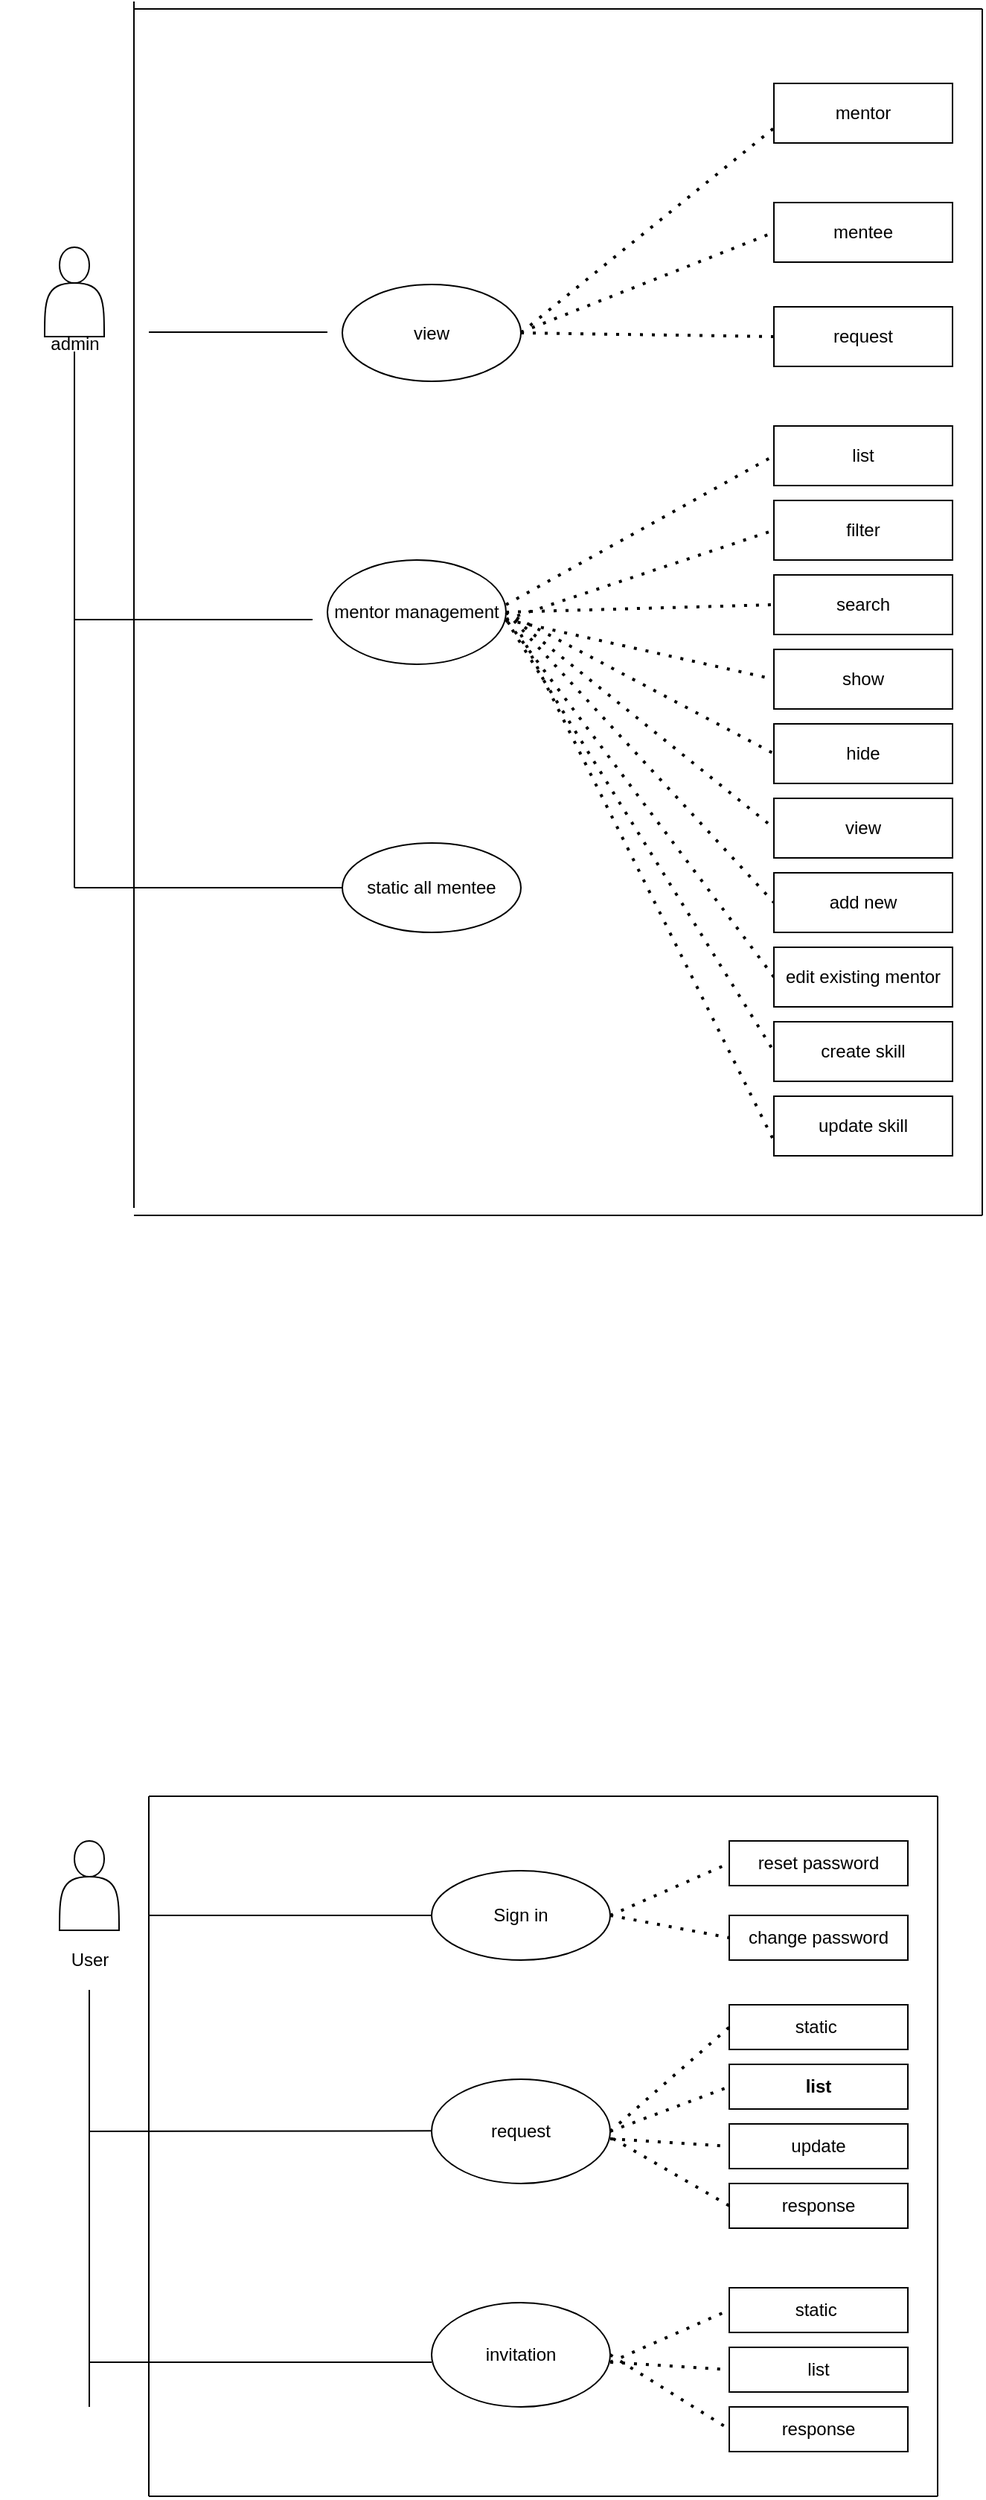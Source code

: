<mxfile version="20.3.7" type="github">
  <diagram id="QXCmKPoplqcxUp9vM0Bt" name="Page-1">
    <mxGraphModel dx="716" dy="395" grid="1" gridSize="10" guides="1" tooltips="1" connect="1" arrows="1" fold="1" page="1" pageScale="1" pageWidth="850" pageHeight="1100" math="0" shadow="0">
      <root>
        <mxCell id="0" />
        <mxCell id="1" parent="0" />
        <mxCell id="h2GhNfGjHwMAatRYWjIX-1" value="&lt;span style=&quot;white-space: pre;&quot;&gt;	&lt;/span&gt;&lt;span style=&quot;white-space: pre;&quot;&gt;	&lt;/span&gt;&lt;span style=&quot;white-space: pre;&quot;&gt;	&lt;/span&gt;&lt;span style=&quot;white-space: pre;&quot;&gt;	&lt;/span&gt;&lt;br&gt;" style="shape=actor;whiteSpace=wrap;html=1;" vertex="1" parent="1">
          <mxGeometry x="90" y="200" width="40" height="60" as="geometry" />
        </mxCell>
        <mxCell id="h2GhNfGjHwMAatRYWjIX-2" value="" style="endArrow=none;html=1;rounded=0;" edge="1" parent="1">
          <mxGeometry width="50" height="50" relative="1" as="geometry">
            <mxPoint x="110" y="630" as="sourcePoint" />
            <mxPoint x="110" y="270" as="targetPoint" />
          </mxGeometry>
        </mxCell>
        <mxCell id="h2GhNfGjHwMAatRYWjIX-5" value="&amp;nbsp; &amp;nbsp; &amp;nbsp; admin" style="text;html=1;align=center;verticalAlign=middle;resizable=0;points=[];autosize=1;strokeColor=none;fillColor=none;" vertex="1" parent="1">
          <mxGeometry x="60" y="250" width="80" height="30" as="geometry" />
        </mxCell>
        <mxCell id="h2GhNfGjHwMAatRYWjIX-6" value="" style="endArrow=none;html=1;rounded=0;" edge="1" parent="1">
          <mxGeometry width="50" height="50" relative="1" as="geometry">
            <mxPoint x="280" y="257" as="sourcePoint" />
            <mxPoint x="160" y="257" as="targetPoint" />
          </mxGeometry>
        </mxCell>
        <mxCell id="h2GhNfGjHwMAatRYWjIX-7" value="" style="endArrow=none;html=1;rounded=0;" edge="1" parent="1">
          <mxGeometry width="50" height="50" relative="1" as="geometry">
            <mxPoint x="110" y="450" as="sourcePoint" />
            <mxPoint x="270" y="450" as="targetPoint" />
          </mxGeometry>
        </mxCell>
        <mxCell id="h2GhNfGjHwMAatRYWjIX-8" value="" style="endArrow=none;html=1;rounded=0;" edge="1" parent="1" target="h2GhNfGjHwMAatRYWjIX-9">
          <mxGeometry width="50" height="50" relative="1" as="geometry">
            <mxPoint x="110" y="630" as="sourcePoint" />
            <mxPoint x="270" y="530" as="targetPoint" />
          </mxGeometry>
        </mxCell>
        <mxCell id="h2GhNfGjHwMAatRYWjIX-9" value="static all mentee" style="ellipse;whiteSpace=wrap;html=1;" vertex="1" parent="1">
          <mxGeometry x="290" y="600" width="120" height="60" as="geometry" />
        </mxCell>
        <mxCell id="h2GhNfGjHwMAatRYWjIX-10" value="mentor management" style="ellipse;whiteSpace=wrap;html=1;" vertex="1" parent="1">
          <mxGeometry x="280" y="410" width="120" height="70" as="geometry" />
        </mxCell>
        <mxCell id="h2GhNfGjHwMAatRYWjIX-11" value="view" style="ellipse;whiteSpace=wrap;html=1;" vertex="1" parent="1">
          <mxGeometry x="290" y="225" width="120" height="65" as="geometry" />
        </mxCell>
        <mxCell id="h2GhNfGjHwMAatRYWjIX-12" value="" style="endArrow=none;dashed=1;html=1;dashPattern=1 3;strokeWidth=2;rounded=0;exitX=1;exitY=0.5;exitDx=0;exitDy=0;entryX=0;entryY=0.75;entryDx=0;entryDy=0;" edge="1" parent="1" source="h2GhNfGjHwMAatRYWjIX-11" target="h2GhNfGjHwMAatRYWjIX-26">
          <mxGeometry width="50" height="50" relative="1" as="geometry">
            <mxPoint x="460" y="350" as="sourcePoint" />
            <mxPoint x="470" y="230" as="targetPoint" />
          </mxGeometry>
        </mxCell>
        <mxCell id="h2GhNfGjHwMAatRYWjIX-14" value="" style="endArrow=none;dashed=1;html=1;dashPattern=1 3;strokeWidth=2;rounded=0;exitX=1;exitY=0.5;exitDx=0;exitDy=0;entryX=0;entryY=0.5;entryDx=0;entryDy=0;" edge="1" parent="1" source="h2GhNfGjHwMAatRYWjIX-11" target="h2GhNfGjHwMAatRYWjIX-29">
          <mxGeometry width="50" height="50" relative="1" as="geometry">
            <mxPoint x="410" y="340" as="sourcePoint" />
            <mxPoint x="490" y="280" as="targetPoint" />
          </mxGeometry>
        </mxCell>
        <mxCell id="h2GhNfGjHwMAatRYWjIX-15" value="" style="endArrow=none;dashed=1;html=1;dashPattern=1 3;strokeWidth=2;rounded=0;entryX=0;entryY=0.5;entryDx=0;entryDy=0;" edge="1" parent="1" target="h2GhNfGjHwMAatRYWjIX-28">
          <mxGeometry width="50" height="50" relative="1" as="geometry">
            <mxPoint x="410" y="257" as="sourcePoint" />
            <mxPoint x="460" y="250.864" as="targetPoint" />
          </mxGeometry>
        </mxCell>
        <mxCell id="h2GhNfGjHwMAatRYWjIX-18" value="" style="endArrow=none;dashed=1;html=1;dashPattern=1 3;strokeWidth=2;rounded=0;exitX=1;exitY=0.5;exitDx=0;exitDy=0;entryX=0;entryY=0.5;entryDx=0;entryDy=0;" edge="1" parent="1" source="h2GhNfGjHwMAatRYWjIX-10" target="h2GhNfGjHwMAatRYWjIX-35">
          <mxGeometry width="50" height="50" relative="1" as="geometry">
            <mxPoint x="460" y="460" as="sourcePoint" />
            <mxPoint x="500" y="370" as="targetPoint" />
          </mxGeometry>
        </mxCell>
        <mxCell id="h2GhNfGjHwMAatRYWjIX-19" value="" style="endArrow=none;dashed=1;html=1;dashPattern=1 3;strokeWidth=2;rounded=0;exitX=1;exitY=0.5;exitDx=0;exitDy=0;entryX=0;entryY=0.5;entryDx=0;entryDy=0;" edge="1" parent="1" source="h2GhNfGjHwMAatRYWjIX-10" target="h2GhNfGjHwMAatRYWjIX-36">
          <mxGeometry width="50" height="50" relative="1" as="geometry">
            <mxPoint x="410" y="455" as="sourcePoint" />
            <mxPoint x="520" y="440" as="targetPoint" />
          </mxGeometry>
        </mxCell>
        <mxCell id="h2GhNfGjHwMAatRYWjIX-20" value="" style="endArrow=none;dashed=1;html=1;dashPattern=1 3;strokeWidth=2;rounded=0;exitX=1;exitY=0.5;exitDx=0;exitDy=0;entryX=0;entryY=0.5;entryDx=0;entryDy=0;" edge="1" parent="1" source="h2GhNfGjHwMAatRYWjIX-10" target="h2GhNfGjHwMAatRYWjIX-34">
          <mxGeometry width="50" height="50" relative="1" as="geometry">
            <mxPoint x="410" y="455" as="sourcePoint" />
            <mxPoint x="470" y="360" as="targetPoint" />
          </mxGeometry>
        </mxCell>
        <mxCell id="h2GhNfGjHwMAatRYWjIX-21" value="" style="endArrow=none;dashed=1;html=1;dashPattern=1 3;strokeWidth=2;rounded=0;entryX=0;entryY=0.5;entryDx=0;entryDy=0;" edge="1" parent="1" target="h2GhNfGjHwMAatRYWjIX-38">
          <mxGeometry width="50" height="50" relative="1" as="geometry">
            <mxPoint x="400" y="450" as="sourcePoint" />
            <mxPoint x="490" y="550" as="targetPoint" />
          </mxGeometry>
        </mxCell>
        <mxCell id="h2GhNfGjHwMAatRYWjIX-22" value="" style="endArrow=none;dashed=1;html=1;dashPattern=1 3;strokeWidth=2;rounded=0;entryX=0;entryY=0.75;entryDx=0;entryDy=0;" edge="1" parent="1" target="h2GhNfGjHwMAatRYWjIX-39">
          <mxGeometry width="50" height="50" relative="1" as="geometry">
            <mxPoint x="410" y="460" as="sourcePoint" />
            <mxPoint x="470" y="610" as="targetPoint" />
          </mxGeometry>
        </mxCell>
        <mxCell id="h2GhNfGjHwMAatRYWjIX-24" value="" style="endArrow=none;dashed=1;html=1;dashPattern=1 3;strokeWidth=2;rounded=0;exitX=0;exitY=0.5;exitDx=0;exitDy=0;" edge="1" parent="1" source="h2GhNfGjHwMAatRYWjIX-37">
          <mxGeometry width="50" height="50" relative="1" as="geometry">
            <mxPoint x="550" y="510" as="sourcePoint" />
            <mxPoint x="400" y="450" as="targetPoint" />
          </mxGeometry>
        </mxCell>
        <mxCell id="h2GhNfGjHwMAatRYWjIX-26" value="mentor" style="rounded=0;whiteSpace=wrap;html=1;" vertex="1" parent="1">
          <mxGeometry x="580" y="90" width="120" height="40" as="geometry" />
        </mxCell>
        <mxCell id="h2GhNfGjHwMAatRYWjIX-28" value="mentee" style="rounded=0;whiteSpace=wrap;html=1;" vertex="1" parent="1">
          <mxGeometry x="580" y="170" width="120" height="40" as="geometry" />
        </mxCell>
        <mxCell id="h2GhNfGjHwMAatRYWjIX-29" value="request" style="rounded=0;whiteSpace=wrap;html=1;" vertex="1" parent="1">
          <mxGeometry x="580" y="240" width="120" height="40" as="geometry" />
        </mxCell>
        <mxCell id="h2GhNfGjHwMAatRYWjIX-30" value="list" style="rounded=0;whiteSpace=wrap;html=1;" vertex="1" parent="1">
          <mxGeometry x="580" y="320" width="120" height="40" as="geometry" />
        </mxCell>
        <mxCell id="h2GhNfGjHwMAatRYWjIX-31" value="filter" style="rounded=0;whiteSpace=wrap;html=1;" vertex="1" parent="1">
          <mxGeometry x="580" y="370" width="120" height="40" as="geometry" />
        </mxCell>
        <mxCell id="h2GhNfGjHwMAatRYWjIX-32" value="search" style="rounded=0;whiteSpace=wrap;html=1;" vertex="1" parent="1">
          <mxGeometry x="580" y="420" width="120" height="40" as="geometry" />
        </mxCell>
        <mxCell id="h2GhNfGjHwMAatRYWjIX-33" value="show" style="rounded=0;whiteSpace=wrap;html=1;" vertex="1" parent="1">
          <mxGeometry x="580" y="470" width="120" height="40" as="geometry" />
        </mxCell>
        <mxCell id="h2GhNfGjHwMAatRYWjIX-34" value="hide" style="rounded=0;whiteSpace=wrap;html=1;" vertex="1" parent="1">
          <mxGeometry x="580" y="520" width="120" height="40" as="geometry" />
        </mxCell>
        <mxCell id="h2GhNfGjHwMAatRYWjIX-35" value="view" style="rounded=0;whiteSpace=wrap;html=1;" vertex="1" parent="1">
          <mxGeometry x="580" y="570" width="120" height="40" as="geometry" />
        </mxCell>
        <mxCell id="h2GhNfGjHwMAatRYWjIX-36" value="add new" style="rounded=0;whiteSpace=wrap;html=1;" vertex="1" parent="1">
          <mxGeometry x="580" y="620" width="120" height="40" as="geometry" />
        </mxCell>
        <mxCell id="h2GhNfGjHwMAatRYWjIX-37" value="edit existing mentor" style="rounded=0;whiteSpace=wrap;html=1;" vertex="1" parent="1">
          <mxGeometry x="580" y="670" width="120" height="40" as="geometry" />
        </mxCell>
        <mxCell id="h2GhNfGjHwMAatRYWjIX-38" value="create skill" style="rounded=0;whiteSpace=wrap;html=1;" vertex="1" parent="1">
          <mxGeometry x="580" y="720" width="120" height="40" as="geometry" />
        </mxCell>
        <mxCell id="h2GhNfGjHwMAatRYWjIX-39" value="update skill" style="rounded=0;whiteSpace=wrap;html=1;" vertex="1" parent="1">
          <mxGeometry x="580" y="770" width="120" height="40" as="geometry" />
        </mxCell>
        <mxCell id="h2GhNfGjHwMAatRYWjIX-40" value="" style="endArrow=none;dashed=1;html=1;dashPattern=1 3;strokeWidth=2;rounded=0;entryX=0;entryY=0.5;entryDx=0;entryDy=0;" edge="1" parent="1" target="h2GhNfGjHwMAatRYWjIX-33">
          <mxGeometry width="50" height="50" relative="1" as="geometry">
            <mxPoint x="400" y="450" as="sourcePoint" />
            <mxPoint x="590" y="550" as="targetPoint" />
          </mxGeometry>
        </mxCell>
        <mxCell id="h2GhNfGjHwMAatRYWjIX-41" value="" style="endArrow=none;dashed=1;html=1;dashPattern=1 3;strokeWidth=2;rounded=0;exitX=1;exitY=0.5;exitDx=0;exitDy=0;entryX=0;entryY=0.5;entryDx=0;entryDy=0;" edge="1" parent="1" source="h2GhNfGjHwMAatRYWjIX-10" target="h2GhNfGjHwMAatRYWjIX-32">
          <mxGeometry width="50" height="50" relative="1" as="geometry">
            <mxPoint x="420" y="465" as="sourcePoint" />
            <mxPoint x="600" y="560" as="targetPoint" />
          </mxGeometry>
        </mxCell>
        <mxCell id="h2GhNfGjHwMAatRYWjIX-42" value="" style="endArrow=none;dashed=1;html=1;dashPattern=1 3;strokeWidth=2;rounded=0;entryX=0;entryY=0.5;entryDx=0;entryDy=0;" edge="1" parent="1" target="h2GhNfGjHwMAatRYWjIX-31">
          <mxGeometry width="50" height="50" relative="1" as="geometry">
            <mxPoint x="400" y="450" as="sourcePoint" />
            <mxPoint x="590" y="450" as="targetPoint" />
          </mxGeometry>
        </mxCell>
        <mxCell id="h2GhNfGjHwMAatRYWjIX-43" value="" style="endArrow=none;dashed=1;html=1;dashPattern=1 3;strokeWidth=2;rounded=0;entryX=0;entryY=0.5;entryDx=0;entryDy=0;" edge="1" parent="1" target="h2GhNfGjHwMAatRYWjIX-30">
          <mxGeometry width="50" height="50" relative="1" as="geometry">
            <mxPoint x="400" y="440" as="sourcePoint" />
            <mxPoint x="600" y="460" as="targetPoint" />
          </mxGeometry>
        </mxCell>
        <mxCell id="h2GhNfGjHwMAatRYWjIX-46" value="" style="endArrow=none;html=1;rounded=0;" edge="1" parent="1">
          <mxGeometry width="50" height="50" relative="1" as="geometry">
            <mxPoint x="720" y="850" as="sourcePoint" />
            <mxPoint x="720" y="40" as="targetPoint" />
          </mxGeometry>
        </mxCell>
        <mxCell id="h2GhNfGjHwMAatRYWjIX-47" value="" style="endArrow=none;html=1;rounded=0;" edge="1" parent="1">
          <mxGeometry width="50" height="50" relative="1" as="geometry">
            <mxPoint x="150" y="850" as="sourcePoint" />
            <mxPoint x="720" y="850" as="targetPoint" />
          </mxGeometry>
        </mxCell>
        <mxCell id="h2GhNfGjHwMAatRYWjIX-48" value="" style="endArrow=none;html=1;rounded=0;" edge="1" parent="1">
          <mxGeometry width="50" height="50" relative="1" as="geometry">
            <mxPoint x="150" y="40" as="sourcePoint" />
            <mxPoint x="720" y="40" as="targetPoint" />
          </mxGeometry>
        </mxCell>
        <mxCell id="h2GhNfGjHwMAatRYWjIX-49" value="" style="endArrow=none;html=1;rounded=0;" edge="1" parent="1">
          <mxGeometry width="50" height="50" relative="1" as="geometry">
            <mxPoint x="150" y="845" as="sourcePoint" />
            <mxPoint x="150" y="35" as="targetPoint" />
          </mxGeometry>
        </mxCell>
        <mxCell id="h2GhNfGjHwMAatRYWjIX-50" value="&lt;span style=&quot;white-space: pre;&quot;&gt;	&lt;/span&gt;&lt;span style=&quot;white-space: pre;&quot;&gt;	&lt;/span&gt;&lt;span style=&quot;white-space: pre;&quot;&gt;	&lt;/span&gt;&lt;span style=&quot;white-space: pre;&quot;&gt;	&lt;/span&gt;&lt;br&gt;" style="shape=actor;whiteSpace=wrap;html=1;" vertex="1" parent="1">
          <mxGeometry x="100" y="1270" width="40" height="60" as="geometry" />
        </mxCell>
        <mxCell id="h2GhNfGjHwMAatRYWjIX-51" value="&amp;nbsp; &amp;nbsp; &amp;nbsp; User" style="text;html=1;align=center;verticalAlign=middle;resizable=0;points=[];autosize=1;strokeColor=none;fillColor=none;" vertex="1" parent="1">
          <mxGeometry x="75" y="1335" width="70" height="30" as="geometry" />
        </mxCell>
        <mxCell id="h2GhNfGjHwMAatRYWjIX-52" value="" style="endArrow=none;html=1;rounded=0;" edge="1" parent="1">
          <mxGeometry width="50" height="50" relative="1" as="geometry">
            <mxPoint x="160" y="1320" as="sourcePoint" />
            <mxPoint x="350.0" y="1320" as="targetPoint" />
          </mxGeometry>
        </mxCell>
        <mxCell id="h2GhNfGjHwMAatRYWjIX-54" value="Sign in" style="ellipse;whiteSpace=wrap;html=1;" vertex="1" parent="1">
          <mxGeometry x="350" y="1290" width="120" height="60" as="geometry" />
        </mxCell>
        <mxCell id="h2GhNfGjHwMAatRYWjIX-55" value="request" style="ellipse;whiteSpace=wrap;html=1;" vertex="1" parent="1">
          <mxGeometry x="350" y="1430" width="120" height="70" as="geometry" />
        </mxCell>
        <mxCell id="h2GhNfGjHwMAatRYWjIX-56" value="invitation" style="ellipse;whiteSpace=wrap;html=1;" vertex="1" parent="1">
          <mxGeometry x="350" y="1580" width="120" height="70" as="geometry" />
        </mxCell>
        <mxCell id="h2GhNfGjHwMAatRYWjIX-57" value="" style="endArrow=none;html=1;rounded=0;" edge="1" parent="1">
          <mxGeometry width="50" height="50" relative="1" as="geometry">
            <mxPoint x="120" y="1650" as="sourcePoint" />
            <mxPoint x="120" y="1370" as="targetPoint" />
          </mxGeometry>
        </mxCell>
        <mxCell id="h2GhNfGjHwMAatRYWjIX-58" value="" style="endArrow=none;html=1;rounded=0;" edge="1" parent="1">
          <mxGeometry width="50" height="50" relative="1" as="geometry">
            <mxPoint x="120" y="1465" as="sourcePoint" />
            <mxPoint x="350.0" y="1464.66" as="targetPoint" />
          </mxGeometry>
        </mxCell>
        <mxCell id="h2GhNfGjHwMAatRYWjIX-59" value="" style="endArrow=none;html=1;rounded=0;" edge="1" parent="1">
          <mxGeometry width="50" height="50" relative="1" as="geometry">
            <mxPoint x="120" y="1620" as="sourcePoint" />
            <mxPoint x="350.0" y="1620" as="targetPoint" />
          </mxGeometry>
        </mxCell>
        <mxCell id="h2GhNfGjHwMAatRYWjIX-61" value="reset password" style="rounded=0;whiteSpace=wrap;html=1;" vertex="1" parent="1">
          <mxGeometry x="550" y="1270" width="120" height="30" as="geometry" />
        </mxCell>
        <mxCell id="h2GhNfGjHwMAatRYWjIX-62" value="change password" style="rounded=0;whiteSpace=wrap;html=1;" vertex="1" parent="1">
          <mxGeometry x="550" y="1320" width="120" height="30" as="geometry" />
        </mxCell>
        <mxCell id="h2GhNfGjHwMAatRYWjIX-64" value="static&amp;nbsp;" style="rounded=0;whiteSpace=wrap;html=1;" vertex="1" parent="1">
          <mxGeometry x="550" y="1380" width="120" height="30" as="geometry" />
        </mxCell>
        <mxCell id="h2GhNfGjHwMAatRYWjIX-65" value="list" style="rounded=0;whiteSpace=wrap;html=1;fontStyle=1" vertex="1" parent="1">
          <mxGeometry x="550" y="1420" width="120" height="30" as="geometry" />
        </mxCell>
        <mxCell id="h2GhNfGjHwMAatRYWjIX-66" value="update" style="rounded=0;whiteSpace=wrap;html=1;" vertex="1" parent="1">
          <mxGeometry x="550" y="1460" width="120" height="30" as="geometry" />
        </mxCell>
        <mxCell id="h2GhNfGjHwMAatRYWjIX-67" value="response" style="rounded=0;whiteSpace=wrap;html=1;" vertex="1" parent="1">
          <mxGeometry x="550" y="1500" width="120" height="30" as="geometry" />
        </mxCell>
        <mxCell id="h2GhNfGjHwMAatRYWjIX-68" value="static&amp;nbsp;" style="rounded=0;whiteSpace=wrap;html=1;" vertex="1" parent="1">
          <mxGeometry x="550" y="1570" width="120" height="30" as="geometry" />
        </mxCell>
        <mxCell id="h2GhNfGjHwMAatRYWjIX-69" value="list" style="rounded=0;whiteSpace=wrap;html=1;" vertex="1" parent="1">
          <mxGeometry x="550" y="1610" width="120" height="30" as="geometry" />
        </mxCell>
        <mxCell id="h2GhNfGjHwMAatRYWjIX-70" value="response" style="rounded=0;whiteSpace=wrap;html=1;" vertex="1" parent="1">
          <mxGeometry x="550" y="1650" width="120" height="30" as="geometry" />
        </mxCell>
        <mxCell id="h2GhNfGjHwMAatRYWjIX-72" value="" style="endArrow=none;dashed=1;html=1;dashPattern=1 3;strokeWidth=2;rounded=0;entryX=0;entryY=0.5;entryDx=0;entryDy=0;exitX=1;exitY=0.5;exitDx=0;exitDy=0;" edge="1" parent="1" source="h2GhNfGjHwMAatRYWjIX-56" target="h2GhNfGjHwMAatRYWjIX-70">
          <mxGeometry width="50" height="50" relative="1" as="geometry">
            <mxPoint x="390" y="1610" as="sourcePoint" />
            <mxPoint x="440" y="1560" as="targetPoint" />
          </mxGeometry>
        </mxCell>
        <mxCell id="h2GhNfGjHwMAatRYWjIX-73" value="" style="endArrow=none;dashed=1;html=1;dashPattern=1 3;strokeWidth=2;rounded=0;entryX=0;entryY=0.5;entryDx=0;entryDy=0;" edge="1" parent="1" target="h2GhNfGjHwMAatRYWjIX-69">
          <mxGeometry width="50" height="50" relative="1" as="geometry">
            <mxPoint x="470" y="1620" as="sourcePoint" />
            <mxPoint x="560" y="1675" as="targetPoint" />
          </mxGeometry>
        </mxCell>
        <mxCell id="h2GhNfGjHwMAatRYWjIX-74" value="" style="endArrow=none;dashed=1;html=1;dashPattern=1 3;strokeWidth=2;rounded=0;entryX=0;entryY=0.5;entryDx=0;entryDy=0;" edge="1" parent="1" target="h2GhNfGjHwMAatRYWjIX-68">
          <mxGeometry width="50" height="50" relative="1" as="geometry">
            <mxPoint x="470" y="1620" as="sourcePoint" />
            <mxPoint x="570" y="1685" as="targetPoint" />
          </mxGeometry>
        </mxCell>
        <mxCell id="h2GhNfGjHwMAatRYWjIX-75" value="" style="endArrow=none;dashed=1;html=1;dashPattern=1 3;strokeWidth=2;rounded=0;entryX=0;entryY=0.5;entryDx=0;entryDy=0;exitX=1.016;exitY=0.569;exitDx=0;exitDy=0;exitPerimeter=0;" edge="1" parent="1" source="h2GhNfGjHwMAatRYWjIX-55" target="h2GhNfGjHwMAatRYWjIX-67">
          <mxGeometry width="50" height="50" relative="1" as="geometry">
            <mxPoint x="480" y="1630" as="sourcePoint" />
            <mxPoint x="560" y="1635" as="targetPoint" />
          </mxGeometry>
        </mxCell>
        <mxCell id="h2GhNfGjHwMAatRYWjIX-76" value="" style="endArrow=none;dashed=1;html=1;dashPattern=1 3;strokeWidth=2;rounded=0;entryX=0;entryY=0.5;entryDx=0;entryDy=0;" edge="1" parent="1" target="h2GhNfGjHwMAatRYWjIX-66">
          <mxGeometry width="50" height="50" relative="1" as="geometry">
            <mxPoint x="470" y="1470" as="sourcePoint" />
            <mxPoint x="560" y="1525" as="targetPoint" />
          </mxGeometry>
        </mxCell>
        <mxCell id="h2GhNfGjHwMAatRYWjIX-77" value="" style="endArrow=none;dashed=1;html=1;dashPattern=1 3;strokeWidth=2;rounded=0;entryX=0;entryY=0.5;entryDx=0;entryDy=0;exitX=1;exitY=0.5;exitDx=0;exitDy=0;" edge="1" parent="1" source="h2GhNfGjHwMAatRYWjIX-55" target="h2GhNfGjHwMAatRYWjIX-65">
          <mxGeometry width="50" height="50" relative="1" as="geometry">
            <mxPoint x="491.92" y="1489.83" as="sourcePoint" />
            <mxPoint x="570" y="1535" as="targetPoint" />
          </mxGeometry>
        </mxCell>
        <mxCell id="h2GhNfGjHwMAatRYWjIX-78" value="" style="endArrow=none;dashed=1;html=1;dashPattern=1 3;strokeWidth=2;rounded=0;entryX=0;entryY=0.5;entryDx=0;entryDy=0;exitX=1;exitY=0.5;exitDx=0;exitDy=0;" edge="1" parent="1" source="h2GhNfGjHwMAatRYWjIX-55" target="h2GhNfGjHwMAatRYWjIX-64">
          <mxGeometry width="50" height="50" relative="1" as="geometry">
            <mxPoint x="501.92" y="1499.83" as="sourcePoint" />
            <mxPoint x="580" y="1545" as="targetPoint" />
          </mxGeometry>
        </mxCell>
        <mxCell id="h2GhNfGjHwMAatRYWjIX-79" value="" style="endArrow=none;dashed=1;html=1;dashPattern=1 3;strokeWidth=2;rounded=0;entryX=0;entryY=0.5;entryDx=0;entryDy=0;exitX=1;exitY=0.5;exitDx=0;exitDy=0;" edge="1" parent="1" source="h2GhNfGjHwMAatRYWjIX-54" target="h2GhNfGjHwMAatRYWjIX-62">
          <mxGeometry width="50" height="50" relative="1" as="geometry">
            <mxPoint x="480.0" y="1475" as="sourcePoint" />
            <mxPoint x="560" y="1405" as="targetPoint" />
          </mxGeometry>
        </mxCell>
        <mxCell id="h2GhNfGjHwMAatRYWjIX-80" value="" style="endArrow=none;dashed=1;html=1;dashPattern=1 3;strokeWidth=2;rounded=0;entryX=0;entryY=0.5;entryDx=0;entryDy=0;exitX=1;exitY=0.5;exitDx=0;exitDy=0;" edge="1" parent="1" source="h2GhNfGjHwMAatRYWjIX-54" target="h2GhNfGjHwMAatRYWjIX-61">
          <mxGeometry width="50" height="50" relative="1" as="geometry">
            <mxPoint x="480" y="1330" as="sourcePoint" />
            <mxPoint x="560" y="1345" as="targetPoint" />
          </mxGeometry>
        </mxCell>
        <mxCell id="h2GhNfGjHwMAatRYWjIX-81" value="" style="endArrow=none;html=1;rounded=0;" edge="1" parent="1">
          <mxGeometry width="50" height="50" relative="1" as="geometry">
            <mxPoint x="690" y="1240" as="sourcePoint" />
            <mxPoint x="160" y="1240" as="targetPoint" />
          </mxGeometry>
        </mxCell>
        <mxCell id="h2GhNfGjHwMAatRYWjIX-82" value="" style="endArrow=none;html=1;rounded=0;" edge="1" parent="1">
          <mxGeometry width="50" height="50" relative="1" as="geometry">
            <mxPoint x="690" y="1710" as="sourcePoint" />
            <mxPoint x="690" y="1240" as="targetPoint" />
          </mxGeometry>
        </mxCell>
        <mxCell id="h2GhNfGjHwMAatRYWjIX-83" value="" style="endArrow=none;html=1;rounded=0;" edge="1" parent="1">
          <mxGeometry width="50" height="50" relative="1" as="geometry">
            <mxPoint x="690" y="1710" as="sourcePoint" />
            <mxPoint x="160.0" y="1710" as="targetPoint" />
          </mxGeometry>
        </mxCell>
        <mxCell id="h2GhNfGjHwMAatRYWjIX-84" value="" style="endArrow=none;html=1;rounded=0;" edge="1" parent="1">
          <mxGeometry width="50" height="50" relative="1" as="geometry">
            <mxPoint x="160" y="1710" as="sourcePoint" />
            <mxPoint x="160" y="1240" as="targetPoint" />
          </mxGeometry>
        </mxCell>
      </root>
    </mxGraphModel>
  </diagram>
</mxfile>
